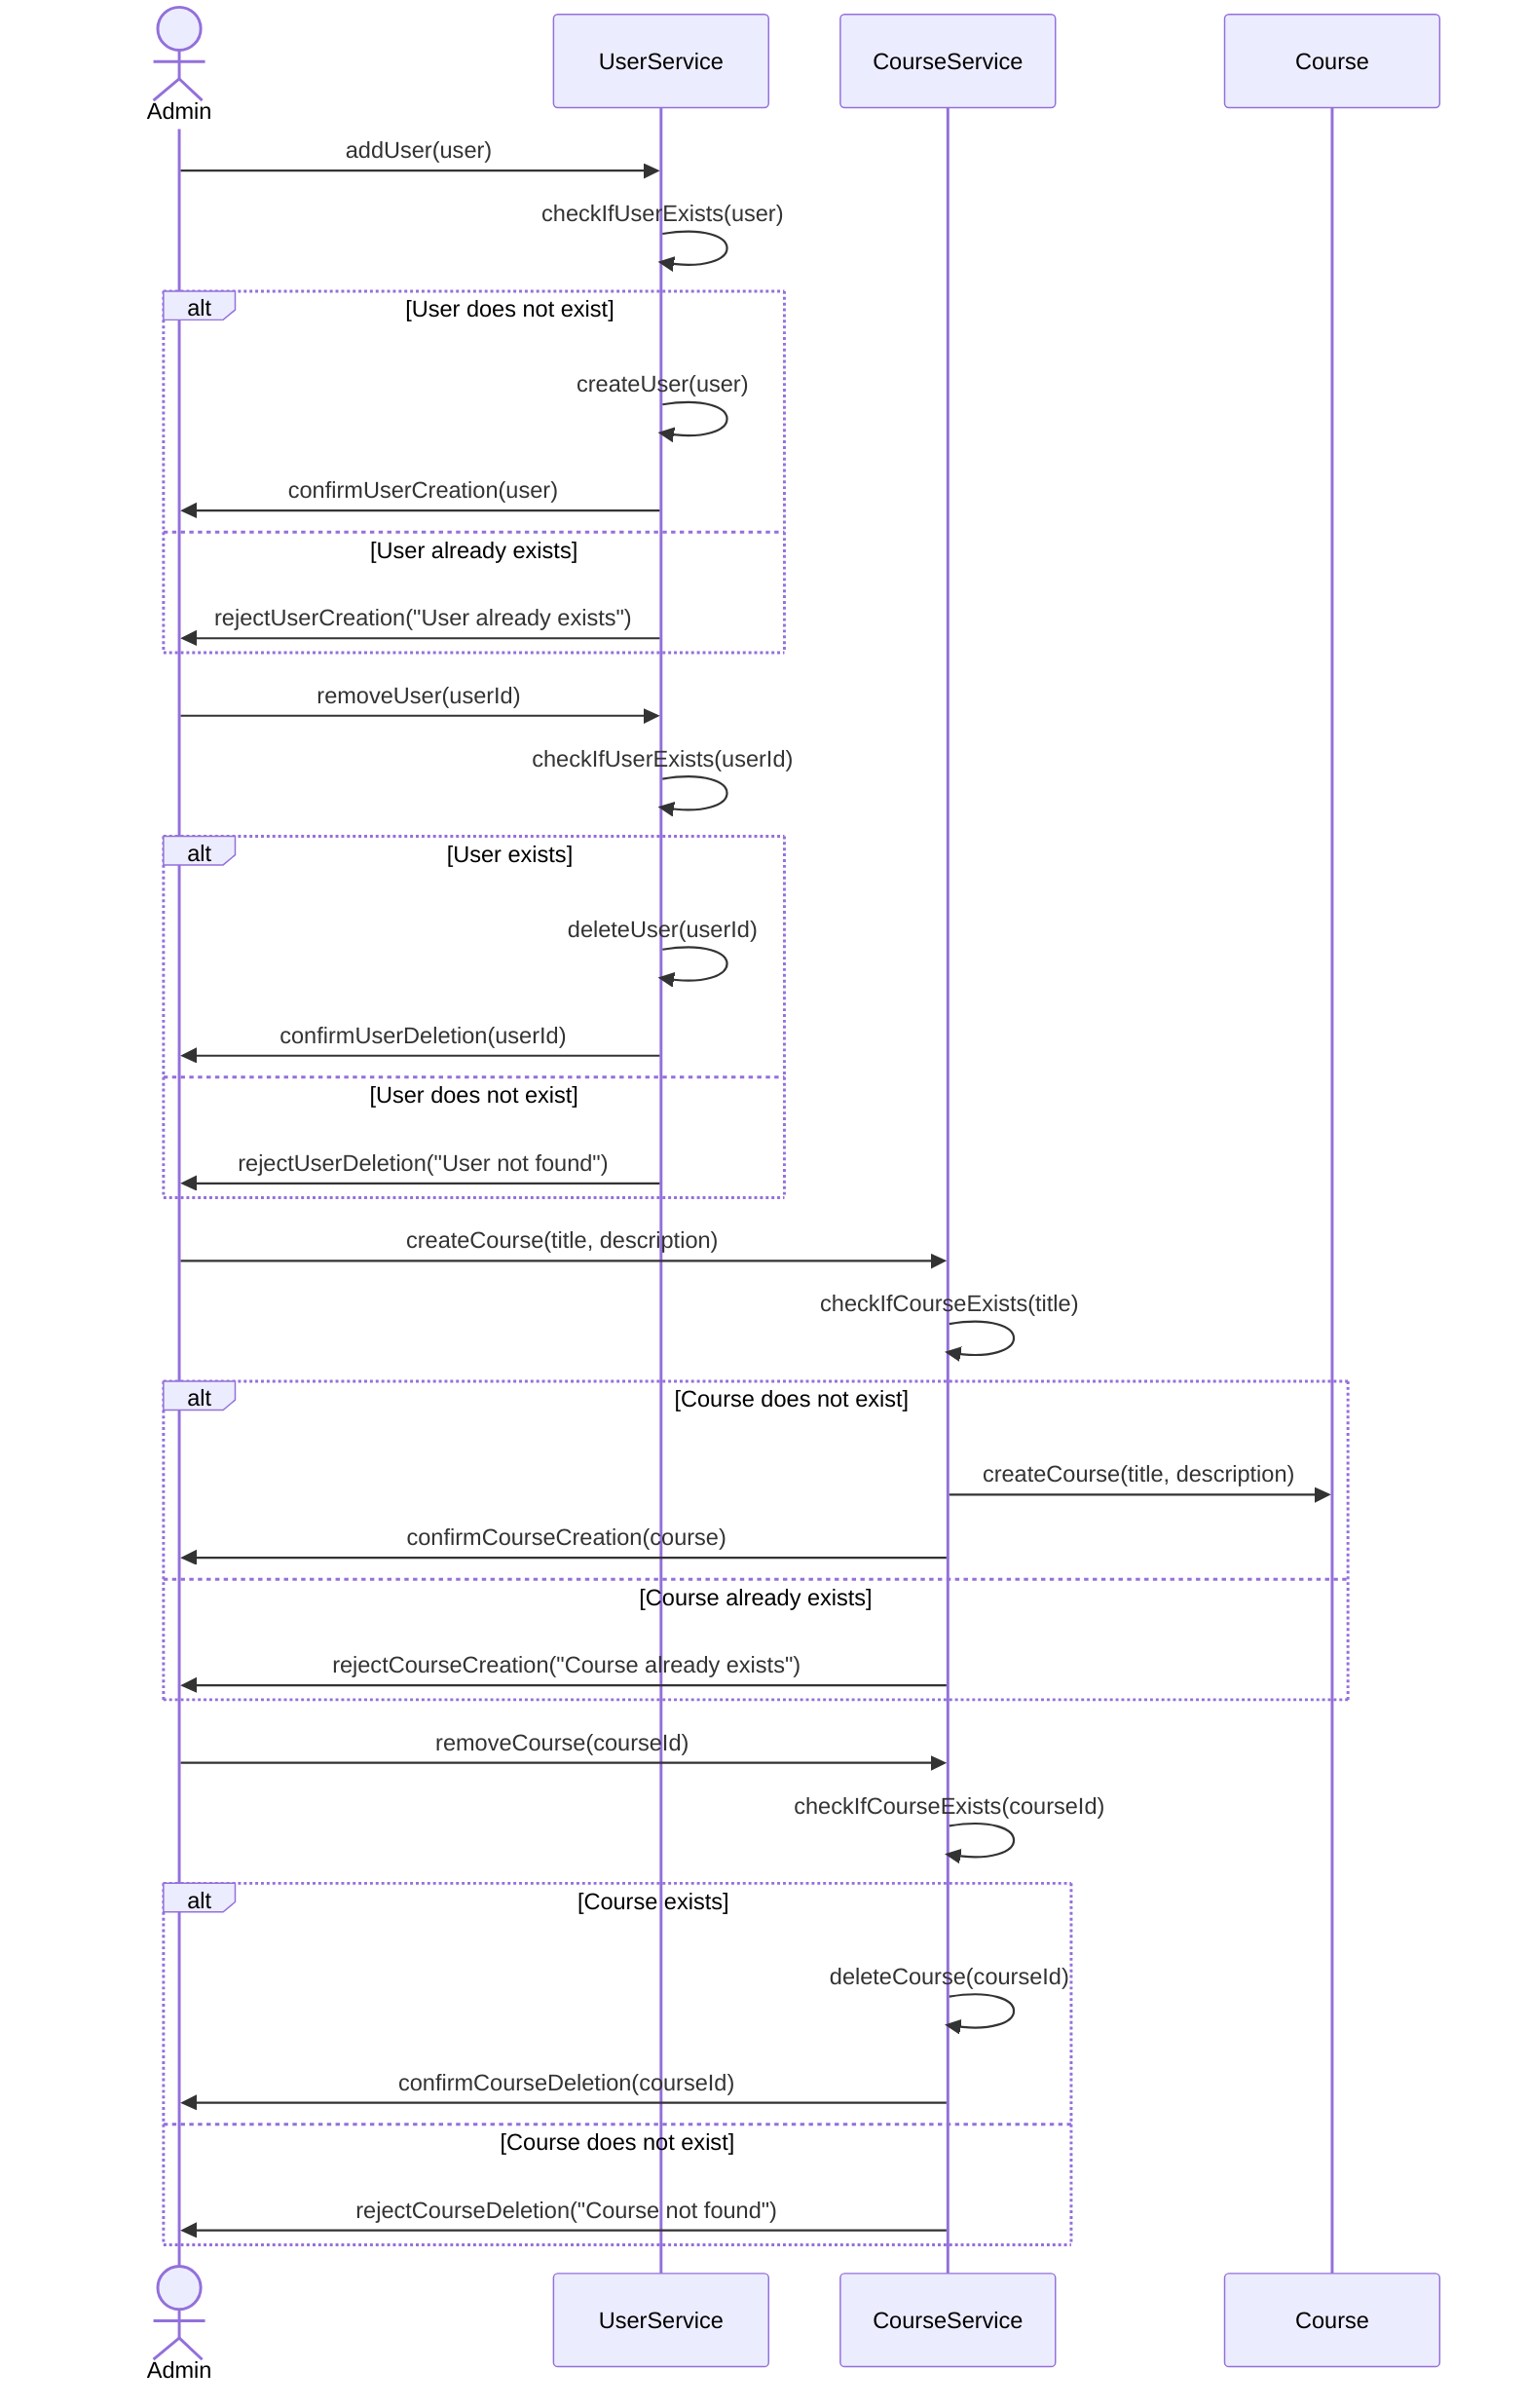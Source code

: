 sequenceDiagram
    actor Admin
    participant UserService
    participant CourseService
    participant Course

%% Admin managing users
    Admin ->> UserService: addUser(user)
    UserService ->> UserService: checkIfUserExists(user)
    alt User does not exist
        UserService ->> UserService: createUser(user)
        UserService ->> Admin: confirmUserCreation(user)
    else User already exists
        UserService ->> Admin: rejectUserCreation("User already exists")
    end

    Admin ->> UserService: removeUser(userId)
    UserService ->> UserService: checkIfUserExists(userId)
    alt User exists
        UserService ->> UserService: deleteUser(userId)
        UserService ->> Admin: confirmUserDeletion(userId)
    else User does not exist
        UserService ->> Admin: rejectUserDeletion("User not found")
    end

%% Admin managing courses
    Admin ->> CourseService: createCourse(title, description)
    CourseService ->> CourseService: checkIfCourseExists(title)
    alt Course does not exist
        CourseService ->> Course: createCourse(title, description)
        CourseService ->> Admin: confirmCourseCreation(course)
    else Course already exists
        CourseService ->> Admin: rejectCourseCreation("Course already exists")
    end

    Admin ->> CourseService: removeCourse(courseId)
    CourseService ->> CourseService: checkIfCourseExists(courseId)
    alt Course exists
        CourseService ->> CourseService: deleteCourse(courseId)
        CourseService ->> Admin: confirmCourseDeletion(courseId)
    else Course does not exist
        CourseService ->> Admin: rejectCourseDeletion("Course not found")
    end